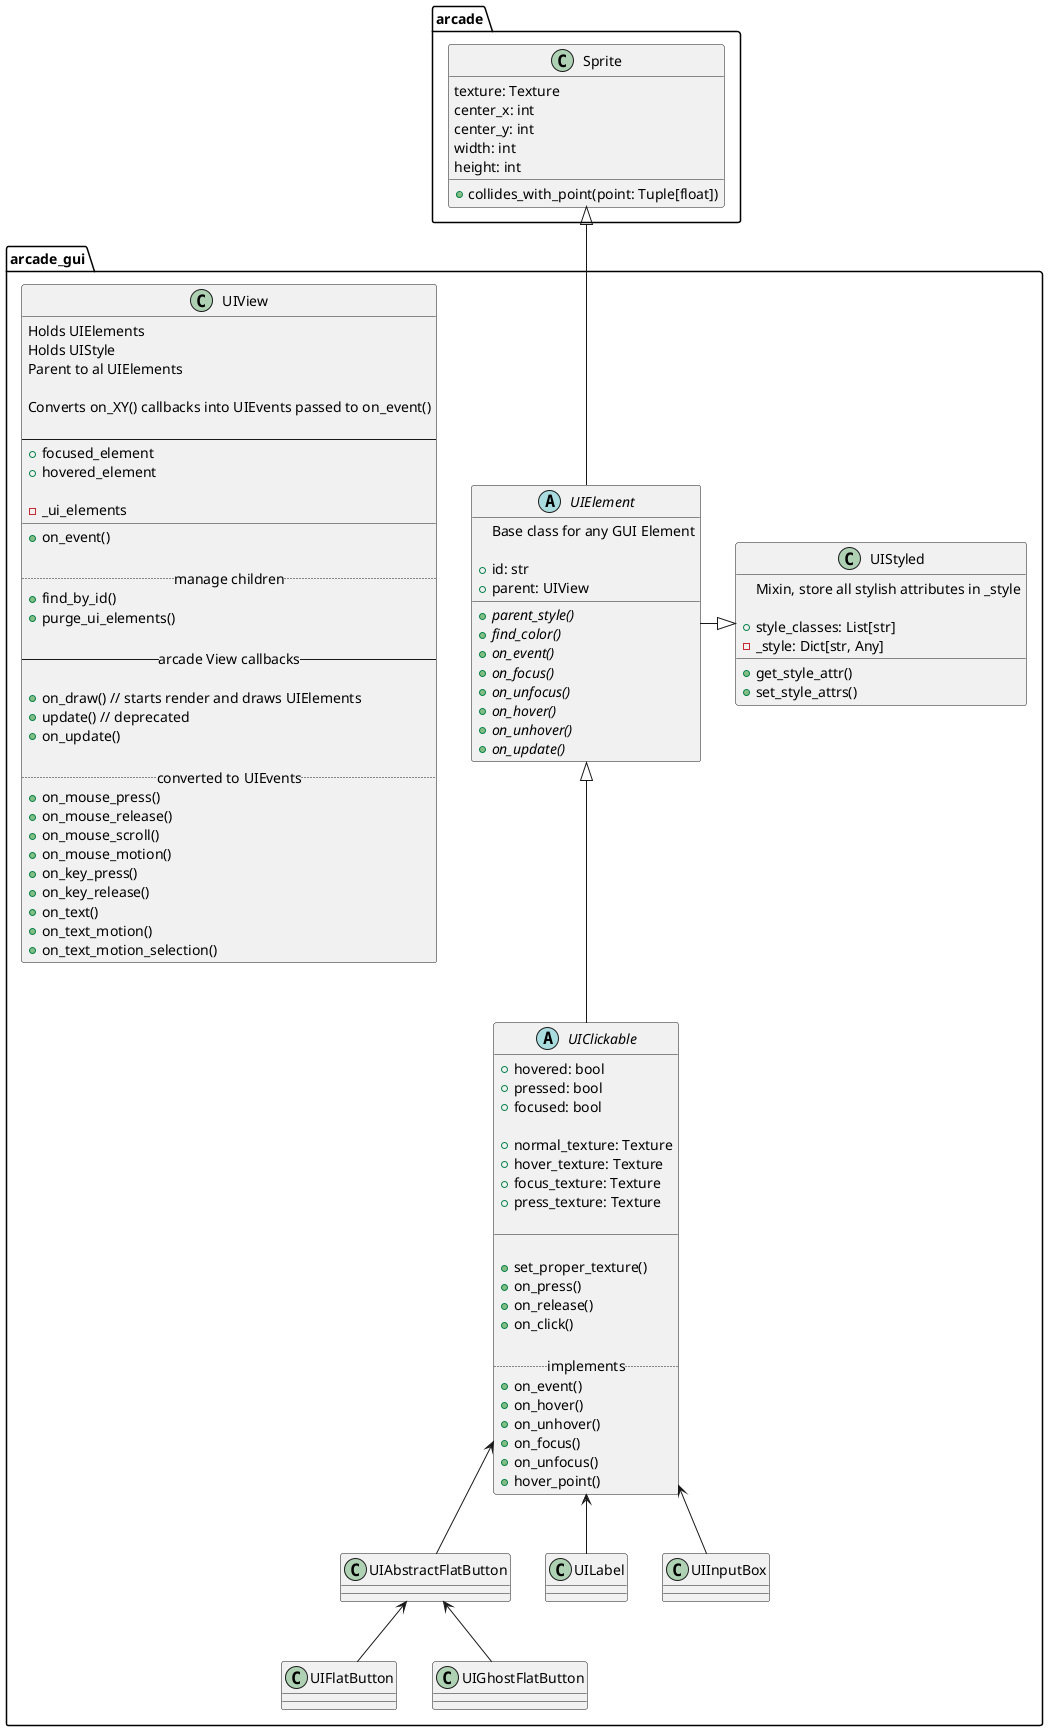 @startuml



class arcade.Sprite {
    texture: Texture
    center_x: int
    center_y: int
    width: int
    height: int

    + collides_with_point(point: Tuple[float])
}

package arcade_gui{

    class UIView{
        Holds UIElements
        Holds UIStyle
        Parent to al UIElements

        Converts on_XY() callbacks into UIEvents passed to on_event()

        --
        + focused_element
        + hovered_element

        - _ui_elements
        __
        + on_event()

        .. manage children ..
        + find_by_id()
        + purge_ui_elements()

        -- arcade View callbacks  --

        + on_draw() // starts render and draws UIElements
        + update() // deprecated
        + on_update()

        .. converted to UIEvents ..
        + on_mouse_press()
        + on_mouse_release()
        + on_mouse_scroll()
        + on_mouse_motion()
        + on_key_press()
        + on_key_release()
        + on_text()
        + on_text_motion()
        + on_text_motion_selection()
    }


    class UIStyled {
        Mixin, store all stylish attributes in _style

        + style_classes: List[str]
        - _style: Dict[str, Any]

        + get_style_attr()
        + set_style_attrs()
    }


    abstract class UIElement {
        Base class for any GUI Element

        + id: str
        + parent: UIView

        + {abstract} parent_style()
        + {abstract} find_color()
        + {abstract} on_event()
        + {abstract} on_focus()
        + {abstract} on_unfocus()
        + {abstract} on_hover()
        + {abstract} on_unhover()
        + {abstract} on_update()
    }
    UIElement -right-|> UIStyled
    UIElement -up-|> arcade.Sprite

    abstract class UIClickable {
        + hovered: bool
        + pressed: bool
        + focused: bool

        + normal_texture: Texture
        + hover_texture: Texture
        + focus_texture: Texture
        + press_texture: Texture

        __

        + set_proper_texture()
        + on_press()
        + on_release()
        + on_click()

        .. implements ..
        + on_event()
        + on_hover()
        + on_unhover()
        + on_focus()
        + on_unfocus()
        + hover_point()
    }
    UIClickable -up-|> UIElement


    UILabel -up-> UIClickable
    UIAbstractFlatButton -up-> UIClickable
    UIInputBox -up-> UIClickable

    UIFlatButton -up-> UIAbstractFlatButton
    UIGhostFlatButton -up-> UIAbstractFlatButton

}



@enduml